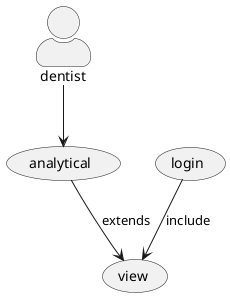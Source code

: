 @startuml analytical dashboard
skinparam actorStyle awesome
:dentist: as user
user --> (analytical) 
(analytical) --> (view) : extends
(login) --> (view): include
@enduml
